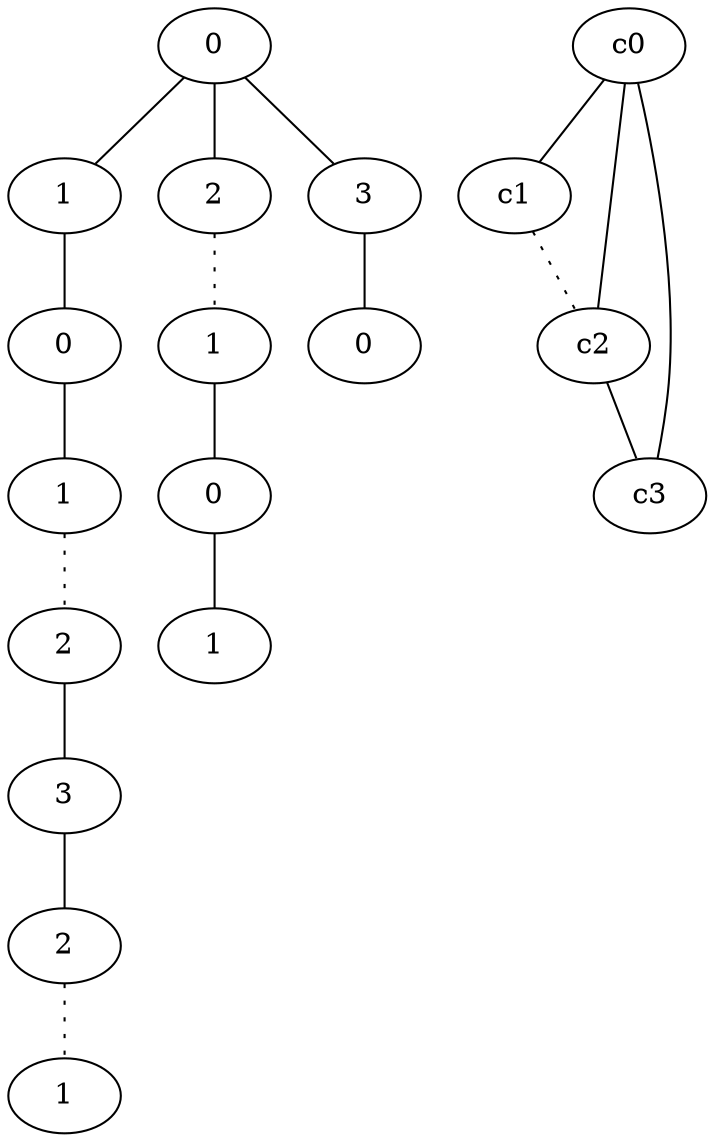 graph {
a0[label=0];
a1[label=1];
a2[label=0];
a3[label=1];
a4[label=2];
a5[label=3];
a6[label=2];
a7[label=1];
a8[label=2];
a9[label=1];
a10[label=0];
a11[label=1];
a12[label=3];
a13[label=0];
a0 -- a1;
a0 -- a8;
a0 -- a12;
a1 -- a2;
a2 -- a3;
a3 -- a4 [style=dotted];
a4 -- a5;
a5 -- a6;
a6 -- a7 [style=dotted];
a8 -- a9 [style=dotted];
a9 -- a10;
a10 -- a11;
a12 -- a13;
c0 -- c1;
c0 -- c2;
c0 -- c3;
c1 -- c2 [style=dotted];
c2 -- c3;
}

